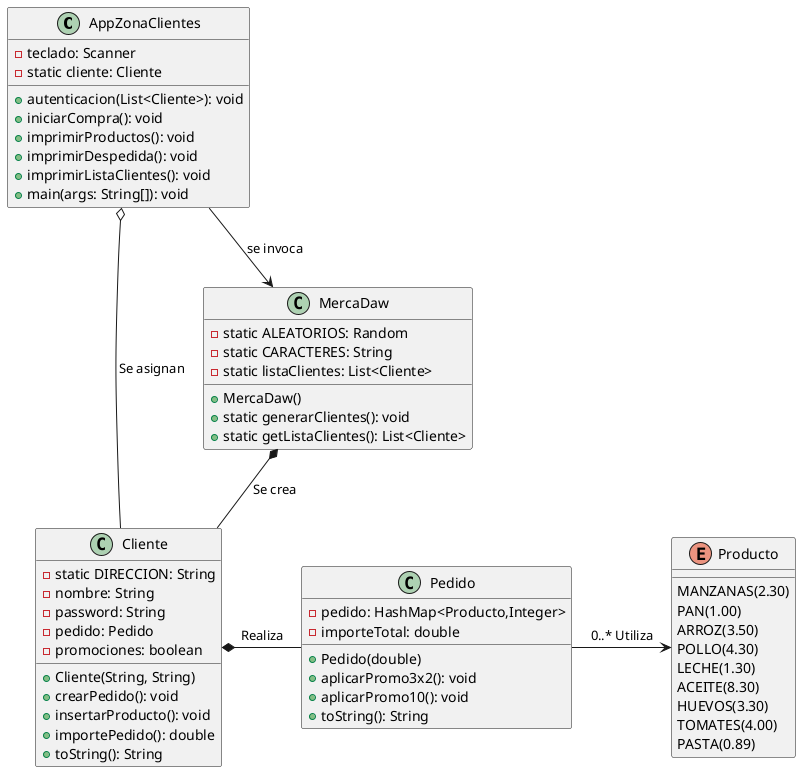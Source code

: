 @startuml

top to bottom direction

  class AppZonaClientes {
    - teclado: Scanner
    - static cliente: Cliente
    + autenticacion(List<Cliente>): void
    + iniciarCompra(): void
    + imprimirProductos(): void
    + imprimirDespedida(): void
    + imprimirListaClientes(): void
    + main(args: String[]): void
  }

  class MercaDaw {
    - static ALEATORIOS: Random
    - static CARACTERES: String
    - static listaClientes: List<Cliente>
    + MercaDaw()
    + static generarClientes(): void
    + static getListaClientes(): List<Cliente>
}

  class Cliente {
    - static DIRECCION: String
    - nombre: String
    - password: String
    - pedido: Pedido
    - promociones: boolean
    + Cliente(String, String)
    + crearPedido(): void
    + insertarProducto(): void
    + importePedido(): double
    + toString(): String
  }

  class Pedido {
    - pedido: HashMap<Producto,Integer>
    - importeTotal: double
    + Pedido(double)
    + aplicarPromo3x2(): void
    + aplicarPromo10(): void
    + toString(): String
  }

enum Producto {
  MANZANAS(2.30)
  PAN(1.00)
  ARROZ(3.50)
  POLLO(4.30)
  LECHE(1.30)
  ACEITE(8.30)
  HUEVOS(3.30)
  TOMATES(4.00)
  PASTA(0.89)
}

AppZonaClientes -down-> MercaDaw       : se invoca
MercaDaw       *--down Cliente         : Se crea
Cliente        *--right Pedido          : Realiza
Pedido         -right-> Producto       : 0..* Utiliza
AppZonaClientes o--right Cliente      : Se asignan

@enduml